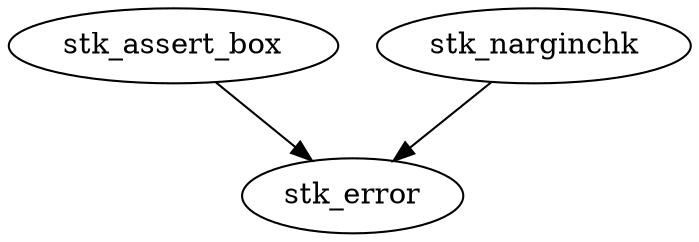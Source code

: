 /* Created by mdot for Matlab */
digraph m2html {
  stk_assert_box -> stk_error;
  stk_narginchk -> stk_error;

  stk_assert_box [URL="stk_assert_box.html"];
  stk_error [URL="stk_error.html"];
  stk_narginchk [URL="stk_narginchk.html"];
}